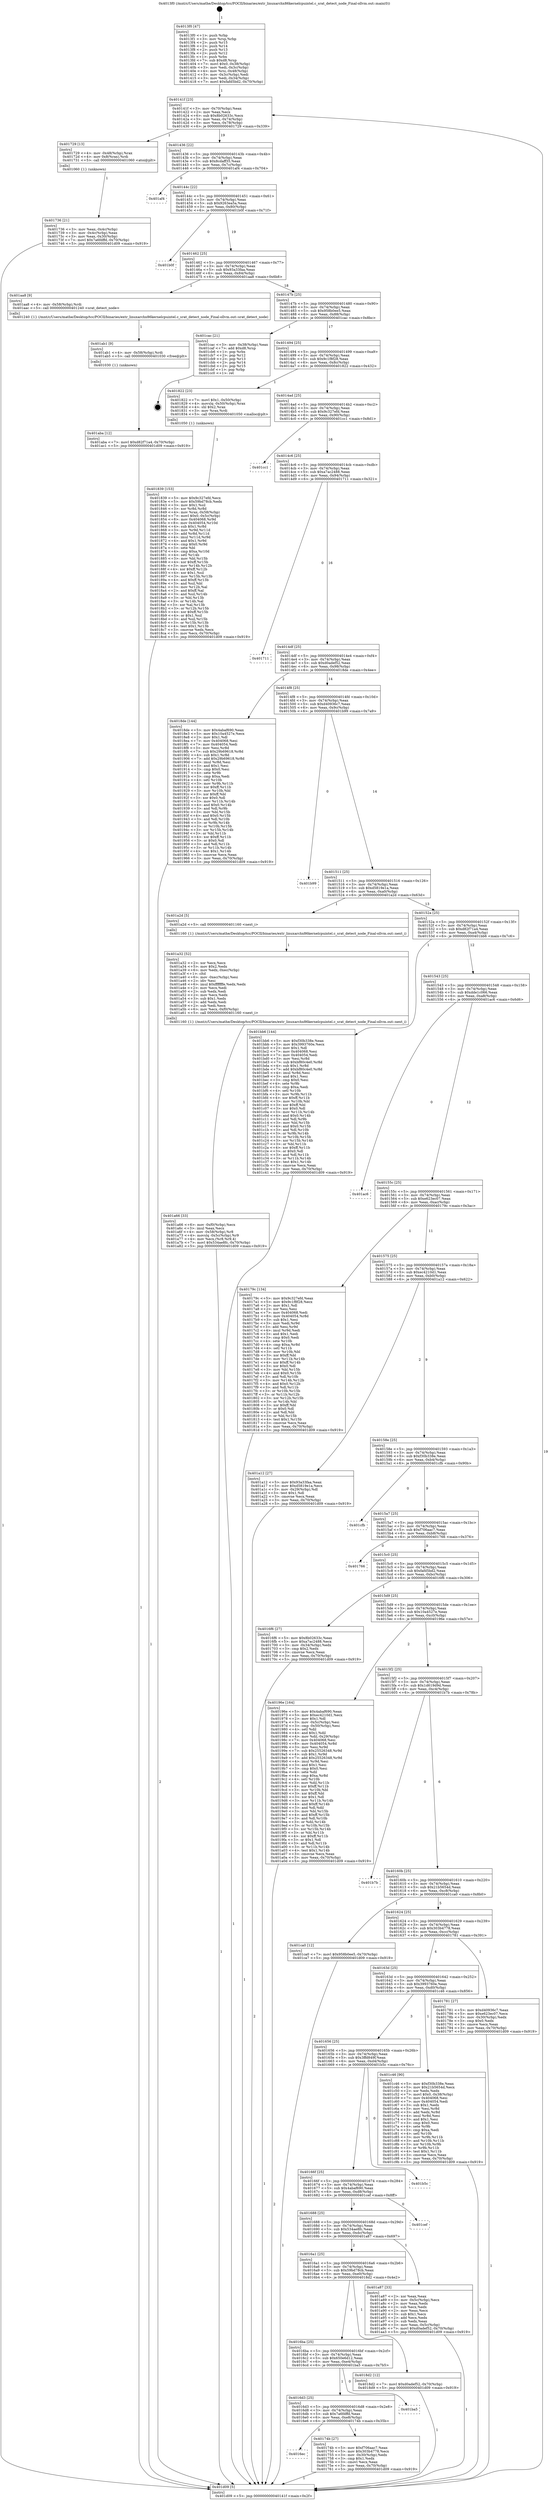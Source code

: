 digraph "0x4013f0" {
  label = "0x4013f0 (/mnt/c/Users/mathe/Desktop/tcc/POCII/binaries/extr_linuxarchx86kernelcpuintel.c_srat_detect_node_Final-ollvm.out::main(0))"
  labelloc = "t"
  node[shape=record]

  Entry [label="",width=0.3,height=0.3,shape=circle,fillcolor=black,style=filled]
  "0x40141f" [label="{
     0x40141f [23]\l
     | [instrs]\l
     &nbsp;&nbsp;0x40141f \<+3\>: mov -0x70(%rbp),%eax\l
     &nbsp;&nbsp;0x401422 \<+2\>: mov %eax,%ecx\l
     &nbsp;&nbsp;0x401424 \<+6\>: sub $0x8b02633c,%ecx\l
     &nbsp;&nbsp;0x40142a \<+3\>: mov %eax,-0x74(%rbp)\l
     &nbsp;&nbsp;0x40142d \<+3\>: mov %ecx,-0x78(%rbp)\l
     &nbsp;&nbsp;0x401430 \<+6\>: je 0000000000401729 \<main+0x339\>\l
  }"]
  "0x401729" [label="{
     0x401729 [13]\l
     | [instrs]\l
     &nbsp;&nbsp;0x401729 \<+4\>: mov -0x48(%rbp),%rax\l
     &nbsp;&nbsp;0x40172d \<+4\>: mov 0x8(%rax),%rdi\l
     &nbsp;&nbsp;0x401731 \<+5\>: call 0000000000401060 \<atoi@plt\>\l
     | [calls]\l
     &nbsp;&nbsp;0x401060 \{1\} (unknown)\l
  }"]
  "0x401436" [label="{
     0x401436 [22]\l
     | [instrs]\l
     &nbsp;&nbsp;0x401436 \<+5\>: jmp 000000000040143b \<main+0x4b\>\l
     &nbsp;&nbsp;0x40143b \<+3\>: mov -0x74(%rbp),%eax\l
     &nbsp;&nbsp;0x40143e \<+5\>: sub $0x8cdaff35,%eax\l
     &nbsp;&nbsp;0x401443 \<+3\>: mov %eax,-0x7c(%rbp)\l
     &nbsp;&nbsp;0x401446 \<+6\>: je 0000000000401af4 \<main+0x704\>\l
  }"]
  Exit [label="",width=0.3,height=0.3,shape=circle,fillcolor=black,style=filled,peripheries=2]
  "0x401af4" [label="{
     0x401af4\l
  }", style=dashed]
  "0x40144c" [label="{
     0x40144c [22]\l
     | [instrs]\l
     &nbsp;&nbsp;0x40144c \<+5\>: jmp 0000000000401451 \<main+0x61\>\l
     &nbsp;&nbsp;0x401451 \<+3\>: mov -0x74(%rbp),%eax\l
     &nbsp;&nbsp;0x401454 \<+5\>: sub $0x9263ea5a,%eax\l
     &nbsp;&nbsp;0x401459 \<+3\>: mov %eax,-0x80(%rbp)\l
     &nbsp;&nbsp;0x40145c \<+6\>: je 0000000000401b0f \<main+0x71f\>\l
  }"]
  "0x401aba" [label="{
     0x401aba [12]\l
     | [instrs]\l
     &nbsp;&nbsp;0x401aba \<+7\>: movl $0xd82f71a4,-0x70(%rbp)\l
     &nbsp;&nbsp;0x401ac1 \<+5\>: jmp 0000000000401d09 \<main+0x919\>\l
  }"]
  "0x401b0f" [label="{
     0x401b0f\l
  }", style=dashed]
  "0x401462" [label="{
     0x401462 [25]\l
     | [instrs]\l
     &nbsp;&nbsp;0x401462 \<+5\>: jmp 0000000000401467 \<main+0x77\>\l
     &nbsp;&nbsp;0x401467 \<+3\>: mov -0x74(%rbp),%eax\l
     &nbsp;&nbsp;0x40146a \<+5\>: sub $0x93a33faa,%eax\l
     &nbsp;&nbsp;0x40146f \<+6\>: mov %eax,-0x84(%rbp)\l
     &nbsp;&nbsp;0x401475 \<+6\>: je 0000000000401aa8 \<main+0x6b8\>\l
  }"]
  "0x401ab1" [label="{
     0x401ab1 [9]\l
     | [instrs]\l
     &nbsp;&nbsp;0x401ab1 \<+4\>: mov -0x58(%rbp),%rdi\l
     &nbsp;&nbsp;0x401ab5 \<+5\>: call 0000000000401030 \<free@plt\>\l
     | [calls]\l
     &nbsp;&nbsp;0x401030 \{1\} (unknown)\l
  }"]
  "0x401aa8" [label="{
     0x401aa8 [9]\l
     | [instrs]\l
     &nbsp;&nbsp;0x401aa8 \<+4\>: mov -0x58(%rbp),%rdi\l
     &nbsp;&nbsp;0x401aac \<+5\>: call 0000000000401240 \<srat_detect_node\>\l
     | [calls]\l
     &nbsp;&nbsp;0x401240 \{1\} (/mnt/c/Users/mathe/Desktop/tcc/POCII/binaries/extr_linuxarchx86kernelcpuintel.c_srat_detect_node_Final-ollvm.out::srat_detect_node)\l
  }"]
  "0x40147b" [label="{
     0x40147b [25]\l
     | [instrs]\l
     &nbsp;&nbsp;0x40147b \<+5\>: jmp 0000000000401480 \<main+0x90\>\l
     &nbsp;&nbsp;0x401480 \<+3\>: mov -0x74(%rbp),%eax\l
     &nbsp;&nbsp;0x401483 \<+5\>: sub $0x958b0ee5,%eax\l
     &nbsp;&nbsp;0x401488 \<+6\>: mov %eax,-0x88(%rbp)\l
     &nbsp;&nbsp;0x40148e \<+6\>: je 0000000000401cac \<main+0x8bc\>\l
  }"]
  "0x401a66" [label="{
     0x401a66 [33]\l
     | [instrs]\l
     &nbsp;&nbsp;0x401a66 \<+6\>: mov -0xf0(%rbp),%ecx\l
     &nbsp;&nbsp;0x401a6c \<+3\>: imul %eax,%ecx\l
     &nbsp;&nbsp;0x401a6f \<+4\>: mov -0x58(%rbp),%r8\l
     &nbsp;&nbsp;0x401a73 \<+4\>: movslq -0x5c(%rbp),%r9\l
     &nbsp;&nbsp;0x401a77 \<+4\>: mov %ecx,(%r8,%r9,4)\l
     &nbsp;&nbsp;0x401a7b \<+7\>: movl $0x534ae8fc,-0x70(%rbp)\l
     &nbsp;&nbsp;0x401a82 \<+5\>: jmp 0000000000401d09 \<main+0x919\>\l
  }"]
  "0x401cac" [label="{
     0x401cac [21]\l
     | [instrs]\l
     &nbsp;&nbsp;0x401cac \<+3\>: mov -0x38(%rbp),%eax\l
     &nbsp;&nbsp;0x401caf \<+7\>: add $0xd8,%rsp\l
     &nbsp;&nbsp;0x401cb6 \<+1\>: pop %rbx\l
     &nbsp;&nbsp;0x401cb7 \<+2\>: pop %r12\l
     &nbsp;&nbsp;0x401cb9 \<+2\>: pop %r13\l
     &nbsp;&nbsp;0x401cbb \<+2\>: pop %r14\l
     &nbsp;&nbsp;0x401cbd \<+2\>: pop %r15\l
     &nbsp;&nbsp;0x401cbf \<+1\>: pop %rbp\l
     &nbsp;&nbsp;0x401cc0 \<+1\>: ret\l
  }"]
  "0x401494" [label="{
     0x401494 [25]\l
     | [instrs]\l
     &nbsp;&nbsp;0x401494 \<+5\>: jmp 0000000000401499 \<main+0xa9\>\l
     &nbsp;&nbsp;0x401499 \<+3\>: mov -0x74(%rbp),%eax\l
     &nbsp;&nbsp;0x40149c \<+5\>: sub $0x9c1f8f28,%eax\l
     &nbsp;&nbsp;0x4014a1 \<+6\>: mov %eax,-0x8c(%rbp)\l
     &nbsp;&nbsp;0x4014a7 \<+6\>: je 0000000000401822 \<main+0x432\>\l
  }"]
  "0x401a32" [label="{
     0x401a32 [52]\l
     | [instrs]\l
     &nbsp;&nbsp;0x401a32 \<+2\>: xor %ecx,%ecx\l
     &nbsp;&nbsp;0x401a34 \<+5\>: mov $0x2,%edx\l
     &nbsp;&nbsp;0x401a39 \<+6\>: mov %edx,-0xec(%rbp)\l
     &nbsp;&nbsp;0x401a3f \<+1\>: cltd\l
     &nbsp;&nbsp;0x401a40 \<+6\>: mov -0xec(%rbp),%esi\l
     &nbsp;&nbsp;0x401a46 \<+2\>: idiv %esi\l
     &nbsp;&nbsp;0x401a48 \<+6\>: imul $0xfffffffe,%edx,%edx\l
     &nbsp;&nbsp;0x401a4e \<+2\>: mov %ecx,%edi\l
     &nbsp;&nbsp;0x401a50 \<+2\>: sub %edx,%edi\l
     &nbsp;&nbsp;0x401a52 \<+2\>: mov %ecx,%edx\l
     &nbsp;&nbsp;0x401a54 \<+3\>: sub $0x1,%edx\l
     &nbsp;&nbsp;0x401a57 \<+2\>: add %edx,%edi\l
     &nbsp;&nbsp;0x401a59 \<+2\>: sub %edi,%ecx\l
     &nbsp;&nbsp;0x401a5b \<+6\>: mov %ecx,-0xf0(%rbp)\l
     &nbsp;&nbsp;0x401a61 \<+5\>: call 0000000000401160 \<next_i\>\l
     | [calls]\l
     &nbsp;&nbsp;0x401160 \{1\} (/mnt/c/Users/mathe/Desktop/tcc/POCII/binaries/extr_linuxarchx86kernelcpuintel.c_srat_detect_node_Final-ollvm.out::next_i)\l
  }"]
  "0x401822" [label="{
     0x401822 [23]\l
     | [instrs]\l
     &nbsp;&nbsp;0x401822 \<+7\>: movl $0x1,-0x50(%rbp)\l
     &nbsp;&nbsp;0x401829 \<+4\>: movslq -0x50(%rbp),%rax\l
     &nbsp;&nbsp;0x40182d \<+4\>: shl $0x2,%rax\l
     &nbsp;&nbsp;0x401831 \<+3\>: mov %rax,%rdi\l
     &nbsp;&nbsp;0x401834 \<+5\>: call 0000000000401050 \<malloc@plt\>\l
     | [calls]\l
     &nbsp;&nbsp;0x401050 \{1\} (unknown)\l
  }"]
  "0x4014ad" [label="{
     0x4014ad [25]\l
     | [instrs]\l
     &nbsp;&nbsp;0x4014ad \<+5\>: jmp 00000000004014b2 \<main+0xc2\>\l
     &nbsp;&nbsp;0x4014b2 \<+3\>: mov -0x74(%rbp),%eax\l
     &nbsp;&nbsp;0x4014b5 \<+5\>: sub $0x9c327efd,%eax\l
     &nbsp;&nbsp;0x4014ba \<+6\>: mov %eax,-0x90(%rbp)\l
     &nbsp;&nbsp;0x4014c0 \<+6\>: je 0000000000401cc1 \<main+0x8d1\>\l
  }"]
  "0x401839" [label="{
     0x401839 [153]\l
     | [instrs]\l
     &nbsp;&nbsp;0x401839 \<+5\>: mov $0x9c327efd,%ecx\l
     &nbsp;&nbsp;0x40183e \<+5\>: mov $0x59bd78cb,%edx\l
     &nbsp;&nbsp;0x401843 \<+3\>: mov $0x1,%sil\l
     &nbsp;&nbsp;0x401846 \<+3\>: xor %r8d,%r8d\l
     &nbsp;&nbsp;0x401849 \<+4\>: mov %rax,-0x58(%rbp)\l
     &nbsp;&nbsp;0x40184d \<+7\>: movl $0x0,-0x5c(%rbp)\l
     &nbsp;&nbsp;0x401854 \<+8\>: mov 0x404068,%r9d\l
     &nbsp;&nbsp;0x40185c \<+8\>: mov 0x404054,%r10d\l
     &nbsp;&nbsp;0x401864 \<+4\>: sub $0x1,%r8d\l
     &nbsp;&nbsp;0x401868 \<+3\>: mov %r9d,%r11d\l
     &nbsp;&nbsp;0x40186b \<+3\>: add %r8d,%r11d\l
     &nbsp;&nbsp;0x40186e \<+4\>: imul %r11d,%r9d\l
     &nbsp;&nbsp;0x401872 \<+4\>: and $0x1,%r9d\l
     &nbsp;&nbsp;0x401876 \<+4\>: cmp $0x0,%r9d\l
     &nbsp;&nbsp;0x40187a \<+3\>: sete %bl\l
     &nbsp;&nbsp;0x40187d \<+4\>: cmp $0xa,%r10d\l
     &nbsp;&nbsp;0x401881 \<+4\>: setl %r14b\l
     &nbsp;&nbsp;0x401885 \<+3\>: mov %bl,%r15b\l
     &nbsp;&nbsp;0x401888 \<+4\>: xor $0xff,%r15b\l
     &nbsp;&nbsp;0x40188c \<+3\>: mov %r14b,%r12b\l
     &nbsp;&nbsp;0x40188f \<+4\>: xor $0xff,%r12b\l
     &nbsp;&nbsp;0x401893 \<+4\>: xor $0x1,%sil\l
     &nbsp;&nbsp;0x401897 \<+3\>: mov %r15b,%r13b\l
     &nbsp;&nbsp;0x40189a \<+4\>: and $0xff,%r13b\l
     &nbsp;&nbsp;0x40189e \<+3\>: and %sil,%bl\l
     &nbsp;&nbsp;0x4018a1 \<+3\>: mov %r12b,%al\l
     &nbsp;&nbsp;0x4018a4 \<+2\>: and $0xff,%al\l
     &nbsp;&nbsp;0x4018a6 \<+3\>: and %sil,%r14b\l
     &nbsp;&nbsp;0x4018a9 \<+3\>: or %bl,%r13b\l
     &nbsp;&nbsp;0x4018ac \<+3\>: or %r14b,%al\l
     &nbsp;&nbsp;0x4018af \<+3\>: xor %al,%r13b\l
     &nbsp;&nbsp;0x4018b2 \<+3\>: or %r12b,%r15b\l
     &nbsp;&nbsp;0x4018b5 \<+4\>: xor $0xff,%r15b\l
     &nbsp;&nbsp;0x4018b9 \<+4\>: or $0x1,%sil\l
     &nbsp;&nbsp;0x4018bd \<+3\>: and %sil,%r15b\l
     &nbsp;&nbsp;0x4018c0 \<+3\>: or %r15b,%r13b\l
     &nbsp;&nbsp;0x4018c3 \<+4\>: test $0x1,%r13b\l
     &nbsp;&nbsp;0x4018c7 \<+3\>: cmovne %edx,%ecx\l
     &nbsp;&nbsp;0x4018ca \<+3\>: mov %ecx,-0x70(%rbp)\l
     &nbsp;&nbsp;0x4018cd \<+5\>: jmp 0000000000401d09 \<main+0x919\>\l
  }"]
  "0x401cc1" [label="{
     0x401cc1\l
  }", style=dashed]
  "0x4014c6" [label="{
     0x4014c6 [25]\l
     | [instrs]\l
     &nbsp;&nbsp;0x4014c6 \<+5\>: jmp 00000000004014cb \<main+0xdb\>\l
     &nbsp;&nbsp;0x4014cb \<+3\>: mov -0x74(%rbp),%eax\l
     &nbsp;&nbsp;0x4014ce \<+5\>: sub $0xa7ac2488,%eax\l
     &nbsp;&nbsp;0x4014d3 \<+6\>: mov %eax,-0x94(%rbp)\l
     &nbsp;&nbsp;0x4014d9 \<+6\>: je 0000000000401711 \<main+0x321\>\l
  }"]
  "0x4016ec" [label="{
     0x4016ec\l
  }", style=dashed]
  "0x401711" [label="{
     0x401711\l
  }", style=dashed]
  "0x4014df" [label="{
     0x4014df [25]\l
     | [instrs]\l
     &nbsp;&nbsp;0x4014df \<+5\>: jmp 00000000004014e4 \<main+0xf4\>\l
     &nbsp;&nbsp;0x4014e4 \<+3\>: mov -0x74(%rbp),%eax\l
     &nbsp;&nbsp;0x4014e7 \<+5\>: sub $0xd0adef52,%eax\l
     &nbsp;&nbsp;0x4014ec \<+6\>: mov %eax,-0x98(%rbp)\l
     &nbsp;&nbsp;0x4014f2 \<+6\>: je 00000000004018de \<main+0x4ee\>\l
  }"]
  "0x40174b" [label="{
     0x40174b [27]\l
     | [instrs]\l
     &nbsp;&nbsp;0x40174b \<+5\>: mov $0xf706aac7,%eax\l
     &nbsp;&nbsp;0x401750 \<+5\>: mov $0x303b4778,%ecx\l
     &nbsp;&nbsp;0x401755 \<+3\>: mov -0x30(%rbp),%edx\l
     &nbsp;&nbsp;0x401758 \<+3\>: cmp $0x1,%edx\l
     &nbsp;&nbsp;0x40175b \<+3\>: cmovl %ecx,%eax\l
     &nbsp;&nbsp;0x40175e \<+3\>: mov %eax,-0x70(%rbp)\l
     &nbsp;&nbsp;0x401761 \<+5\>: jmp 0000000000401d09 \<main+0x919\>\l
  }"]
  "0x4018de" [label="{
     0x4018de [144]\l
     | [instrs]\l
     &nbsp;&nbsp;0x4018de \<+5\>: mov $0x4abaf690,%eax\l
     &nbsp;&nbsp;0x4018e3 \<+5\>: mov $0x10a4527e,%ecx\l
     &nbsp;&nbsp;0x4018e8 \<+2\>: mov $0x1,%dl\l
     &nbsp;&nbsp;0x4018ea \<+7\>: mov 0x404068,%esi\l
     &nbsp;&nbsp;0x4018f1 \<+7\>: mov 0x404054,%edi\l
     &nbsp;&nbsp;0x4018f8 \<+3\>: mov %esi,%r8d\l
     &nbsp;&nbsp;0x4018fb \<+7\>: sub $0x29b69618,%r8d\l
     &nbsp;&nbsp;0x401902 \<+4\>: sub $0x1,%r8d\l
     &nbsp;&nbsp;0x401906 \<+7\>: add $0x29b69618,%r8d\l
     &nbsp;&nbsp;0x40190d \<+4\>: imul %r8d,%esi\l
     &nbsp;&nbsp;0x401911 \<+3\>: and $0x1,%esi\l
     &nbsp;&nbsp;0x401914 \<+3\>: cmp $0x0,%esi\l
     &nbsp;&nbsp;0x401917 \<+4\>: sete %r9b\l
     &nbsp;&nbsp;0x40191b \<+3\>: cmp $0xa,%edi\l
     &nbsp;&nbsp;0x40191e \<+4\>: setl %r10b\l
     &nbsp;&nbsp;0x401922 \<+3\>: mov %r9b,%r11b\l
     &nbsp;&nbsp;0x401925 \<+4\>: xor $0xff,%r11b\l
     &nbsp;&nbsp;0x401929 \<+3\>: mov %r10b,%bl\l
     &nbsp;&nbsp;0x40192c \<+3\>: xor $0xff,%bl\l
     &nbsp;&nbsp;0x40192f \<+3\>: xor $0x0,%dl\l
     &nbsp;&nbsp;0x401932 \<+3\>: mov %r11b,%r14b\l
     &nbsp;&nbsp;0x401935 \<+4\>: and $0x0,%r14b\l
     &nbsp;&nbsp;0x401939 \<+3\>: and %dl,%r9b\l
     &nbsp;&nbsp;0x40193c \<+3\>: mov %bl,%r15b\l
     &nbsp;&nbsp;0x40193f \<+4\>: and $0x0,%r15b\l
     &nbsp;&nbsp;0x401943 \<+3\>: and %dl,%r10b\l
     &nbsp;&nbsp;0x401946 \<+3\>: or %r9b,%r14b\l
     &nbsp;&nbsp;0x401949 \<+3\>: or %r10b,%r15b\l
     &nbsp;&nbsp;0x40194c \<+3\>: xor %r15b,%r14b\l
     &nbsp;&nbsp;0x40194f \<+3\>: or %bl,%r11b\l
     &nbsp;&nbsp;0x401952 \<+4\>: xor $0xff,%r11b\l
     &nbsp;&nbsp;0x401956 \<+3\>: or $0x0,%dl\l
     &nbsp;&nbsp;0x401959 \<+3\>: and %dl,%r11b\l
     &nbsp;&nbsp;0x40195c \<+3\>: or %r11b,%r14b\l
     &nbsp;&nbsp;0x40195f \<+4\>: test $0x1,%r14b\l
     &nbsp;&nbsp;0x401963 \<+3\>: cmovne %ecx,%eax\l
     &nbsp;&nbsp;0x401966 \<+3\>: mov %eax,-0x70(%rbp)\l
     &nbsp;&nbsp;0x401969 \<+5\>: jmp 0000000000401d09 \<main+0x919\>\l
  }"]
  "0x4014f8" [label="{
     0x4014f8 [25]\l
     | [instrs]\l
     &nbsp;&nbsp;0x4014f8 \<+5\>: jmp 00000000004014fd \<main+0x10d\>\l
     &nbsp;&nbsp;0x4014fd \<+3\>: mov -0x74(%rbp),%eax\l
     &nbsp;&nbsp;0x401500 \<+5\>: sub $0xd40936c7,%eax\l
     &nbsp;&nbsp;0x401505 \<+6\>: mov %eax,-0x9c(%rbp)\l
     &nbsp;&nbsp;0x40150b \<+6\>: je 0000000000401b99 \<main+0x7a9\>\l
  }"]
  "0x4016d3" [label="{
     0x4016d3 [25]\l
     | [instrs]\l
     &nbsp;&nbsp;0x4016d3 \<+5\>: jmp 00000000004016d8 \<main+0x2e8\>\l
     &nbsp;&nbsp;0x4016d8 \<+3\>: mov -0x74(%rbp),%eax\l
     &nbsp;&nbsp;0x4016db \<+5\>: sub $0x7a6fdffd,%eax\l
     &nbsp;&nbsp;0x4016e0 \<+6\>: mov %eax,-0xe8(%rbp)\l
     &nbsp;&nbsp;0x4016e6 \<+6\>: je 000000000040174b \<main+0x35b\>\l
  }"]
  "0x401b99" [label="{
     0x401b99\l
  }", style=dashed]
  "0x401511" [label="{
     0x401511 [25]\l
     | [instrs]\l
     &nbsp;&nbsp;0x401511 \<+5\>: jmp 0000000000401516 \<main+0x126\>\l
     &nbsp;&nbsp;0x401516 \<+3\>: mov -0x74(%rbp),%eax\l
     &nbsp;&nbsp;0x401519 \<+5\>: sub $0xd5819e1a,%eax\l
     &nbsp;&nbsp;0x40151e \<+6\>: mov %eax,-0xa0(%rbp)\l
     &nbsp;&nbsp;0x401524 \<+6\>: je 0000000000401a2d \<main+0x63d\>\l
  }"]
  "0x401ba5" [label="{
     0x401ba5\l
  }", style=dashed]
  "0x401a2d" [label="{
     0x401a2d [5]\l
     | [instrs]\l
     &nbsp;&nbsp;0x401a2d \<+5\>: call 0000000000401160 \<next_i\>\l
     | [calls]\l
     &nbsp;&nbsp;0x401160 \{1\} (/mnt/c/Users/mathe/Desktop/tcc/POCII/binaries/extr_linuxarchx86kernelcpuintel.c_srat_detect_node_Final-ollvm.out::next_i)\l
  }"]
  "0x40152a" [label="{
     0x40152a [25]\l
     | [instrs]\l
     &nbsp;&nbsp;0x40152a \<+5\>: jmp 000000000040152f \<main+0x13f\>\l
     &nbsp;&nbsp;0x40152f \<+3\>: mov -0x74(%rbp),%eax\l
     &nbsp;&nbsp;0x401532 \<+5\>: sub $0xd82f71a4,%eax\l
     &nbsp;&nbsp;0x401537 \<+6\>: mov %eax,-0xa4(%rbp)\l
     &nbsp;&nbsp;0x40153d \<+6\>: je 0000000000401bb6 \<main+0x7c6\>\l
  }"]
  "0x4016ba" [label="{
     0x4016ba [25]\l
     | [instrs]\l
     &nbsp;&nbsp;0x4016ba \<+5\>: jmp 00000000004016bf \<main+0x2cf\>\l
     &nbsp;&nbsp;0x4016bf \<+3\>: mov -0x74(%rbp),%eax\l
     &nbsp;&nbsp;0x4016c2 \<+5\>: sub $0x650e6d12,%eax\l
     &nbsp;&nbsp;0x4016c7 \<+6\>: mov %eax,-0xe4(%rbp)\l
     &nbsp;&nbsp;0x4016cd \<+6\>: je 0000000000401ba5 \<main+0x7b5\>\l
  }"]
  "0x401bb6" [label="{
     0x401bb6 [144]\l
     | [instrs]\l
     &nbsp;&nbsp;0x401bb6 \<+5\>: mov $0xf30b338e,%eax\l
     &nbsp;&nbsp;0x401bbb \<+5\>: mov $0x3993760e,%ecx\l
     &nbsp;&nbsp;0x401bc0 \<+2\>: mov $0x1,%dl\l
     &nbsp;&nbsp;0x401bc2 \<+7\>: mov 0x404068,%esi\l
     &nbsp;&nbsp;0x401bc9 \<+7\>: mov 0x404054,%edi\l
     &nbsp;&nbsp;0x401bd0 \<+3\>: mov %esi,%r8d\l
     &nbsp;&nbsp;0x401bd3 \<+7\>: sub $0xbf80c4e0,%r8d\l
     &nbsp;&nbsp;0x401bda \<+4\>: sub $0x1,%r8d\l
     &nbsp;&nbsp;0x401bde \<+7\>: add $0xbf80c4e0,%r8d\l
     &nbsp;&nbsp;0x401be5 \<+4\>: imul %r8d,%esi\l
     &nbsp;&nbsp;0x401be9 \<+3\>: and $0x1,%esi\l
     &nbsp;&nbsp;0x401bec \<+3\>: cmp $0x0,%esi\l
     &nbsp;&nbsp;0x401bef \<+4\>: sete %r9b\l
     &nbsp;&nbsp;0x401bf3 \<+3\>: cmp $0xa,%edi\l
     &nbsp;&nbsp;0x401bf6 \<+4\>: setl %r10b\l
     &nbsp;&nbsp;0x401bfa \<+3\>: mov %r9b,%r11b\l
     &nbsp;&nbsp;0x401bfd \<+4\>: xor $0xff,%r11b\l
     &nbsp;&nbsp;0x401c01 \<+3\>: mov %r10b,%bl\l
     &nbsp;&nbsp;0x401c04 \<+3\>: xor $0xff,%bl\l
     &nbsp;&nbsp;0x401c07 \<+3\>: xor $0x0,%dl\l
     &nbsp;&nbsp;0x401c0a \<+3\>: mov %r11b,%r14b\l
     &nbsp;&nbsp;0x401c0d \<+4\>: and $0x0,%r14b\l
     &nbsp;&nbsp;0x401c11 \<+3\>: and %dl,%r9b\l
     &nbsp;&nbsp;0x401c14 \<+3\>: mov %bl,%r15b\l
     &nbsp;&nbsp;0x401c17 \<+4\>: and $0x0,%r15b\l
     &nbsp;&nbsp;0x401c1b \<+3\>: and %dl,%r10b\l
     &nbsp;&nbsp;0x401c1e \<+3\>: or %r9b,%r14b\l
     &nbsp;&nbsp;0x401c21 \<+3\>: or %r10b,%r15b\l
     &nbsp;&nbsp;0x401c24 \<+3\>: xor %r15b,%r14b\l
     &nbsp;&nbsp;0x401c27 \<+3\>: or %bl,%r11b\l
     &nbsp;&nbsp;0x401c2a \<+4\>: xor $0xff,%r11b\l
     &nbsp;&nbsp;0x401c2e \<+3\>: or $0x0,%dl\l
     &nbsp;&nbsp;0x401c31 \<+3\>: and %dl,%r11b\l
     &nbsp;&nbsp;0x401c34 \<+3\>: or %r11b,%r14b\l
     &nbsp;&nbsp;0x401c37 \<+4\>: test $0x1,%r14b\l
     &nbsp;&nbsp;0x401c3b \<+3\>: cmovne %ecx,%eax\l
     &nbsp;&nbsp;0x401c3e \<+3\>: mov %eax,-0x70(%rbp)\l
     &nbsp;&nbsp;0x401c41 \<+5\>: jmp 0000000000401d09 \<main+0x919\>\l
  }"]
  "0x401543" [label="{
     0x401543 [25]\l
     | [instrs]\l
     &nbsp;&nbsp;0x401543 \<+5\>: jmp 0000000000401548 \<main+0x158\>\l
     &nbsp;&nbsp;0x401548 \<+3\>: mov -0x74(%rbp),%eax\l
     &nbsp;&nbsp;0x40154b \<+5\>: sub $0xdde1c066,%eax\l
     &nbsp;&nbsp;0x401550 \<+6\>: mov %eax,-0xa8(%rbp)\l
     &nbsp;&nbsp;0x401556 \<+6\>: je 0000000000401ac6 \<main+0x6d6\>\l
  }"]
  "0x4018d2" [label="{
     0x4018d2 [12]\l
     | [instrs]\l
     &nbsp;&nbsp;0x4018d2 \<+7\>: movl $0xd0adef52,-0x70(%rbp)\l
     &nbsp;&nbsp;0x4018d9 \<+5\>: jmp 0000000000401d09 \<main+0x919\>\l
  }"]
  "0x401ac6" [label="{
     0x401ac6\l
  }", style=dashed]
  "0x40155c" [label="{
     0x40155c [25]\l
     | [instrs]\l
     &nbsp;&nbsp;0x40155c \<+5\>: jmp 0000000000401561 \<main+0x171\>\l
     &nbsp;&nbsp;0x401561 \<+3\>: mov -0x74(%rbp),%eax\l
     &nbsp;&nbsp;0x401564 \<+5\>: sub $0xe623ec07,%eax\l
     &nbsp;&nbsp;0x401569 \<+6\>: mov %eax,-0xac(%rbp)\l
     &nbsp;&nbsp;0x40156f \<+6\>: je 000000000040179c \<main+0x3ac\>\l
  }"]
  "0x4016a1" [label="{
     0x4016a1 [25]\l
     | [instrs]\l
     &nbsp;&nbsp;0x4016a1 \<+5\>: jmp 00000000004016a6 \<main+0x2b6\>\l
     &nbsp;&nbsp;0x4016a6 \<+3\>: mov -0x74(%rbp),%eax\l
     &nbsp;&nbsp;0x4016a9 \<+5\>: sub $0x59bd78cb,%eax\l
     &nbsp;&nbsp;0x4016ae \<+6\>: mov %eax,-0xe0(%rbp)\l
     &nbsp;&nbsp;0x4016b4 \<+6\>: je 00000000004018d2 \<main+0x4e2\>\l
  }"]
  "0x40179c" [label="{
     0x40179c [134]\l
     | [instrs]\l
     &nbsp;&nbsp;0x40179c \<+5\>: mov $0x9c327efd,%eax\l
     &nbsp;&nbsp;0x4017a1 \<+5\>: mov $0x9c1f8f28,%ecx\l
     &nbsp;&nbsp;0x4017a6 \<+2\>: mov $0x1,%dl\l
     &nbsp;&nbsp;0x4017a8 \<+2\>: xor %esi,%esi\l
     &nbsp;&nbsp;0x4017aa \<+7\>: mov 0x404068,%edi\l
     &nbsp;&nbsp;0x4017b1 \<+8\>: mov 0x404054,%r8d\l
     &nbsp;&nbsp;0x4017b9 \<+3\>: sub $0x1,%esi\l
     &nbsp;&nbsp;0x4017bc \<+3\>: mov %edi,%r9d\l
     &nbsp;&nbsp;0x4017bf \<+3\>: add %esi,%r9d\l
     &nbsp;&nbsp;0x4017c2 \<+4\>: imul %r9d,%edi\l
     &nbsp;&nbsp;0x4017c6 \<+3\>: and $0x1,%edi\l
     &nbsp;&nbsp;0x4017c9 \<+3\>: cmp $0x0,%edi\l
     &nbsp;&nbsp;0x4017cc \<+4\>: sete %r10b\l
     &nbsp;&nbsp;0x4017d0 \<+4\>: cmp $0xa,%r8d\l
     &nbsp;&nbsp;0x4017d4 \<+4\>: setl %r11b\l
     &nbsp;&nbsp;0x4017d8 \<+3\>: mov %r10b,%bl\l
     &nbsp;&nbsp;0x4017db \<+3\>: xor $0xff,%bl\l
     &nbsp;&nbsp;0x4017de \<+3\>: mov %r11b,%r14b\l
     &nbsp;&nbsp;0x4017e1 \<+4\>: xor $0xff,%r14b\l
     &nbsp;&nbsp;0x4017e5 \<+3\>: xor $0x0,%dl\l
     &nbsp;&nbsp;0x4017e8 \<+3\>: mov %bl,%r15b\l
     &nbsp;&nbsp;0x4017eb \<+4\>: and $0x0,%r15b\l
     &nbsp;&nbsp;0x4017ef \<+3\>: and %dl,%r10b\l
     &nbsp;&nbsp;0x4017f2 \<+3\>: mov %r14b,%r12b\l
     &nbsp;&nbsp;0x4017f5 \<+4\>: and $0x0,%r12b\l
     &nbsp;&nbsp;0x4017f9 \<+3\>: and %dl,%r11b\l
     &nbsp;&nbsp;0x4017fc \<+3\>: or %r10b,%r15b\l
     &nbsp;&nbsp;0x4017ff \<+3\>: or %r11b,%r12b\l
     &nbsp;&nbsp;0x401802 \<+3\>: xor %r12b,%r15b\l
     &nbsp;&nbsp;0x401805 \<+3\>: or %r14b,%bl\l
     &nbsp;&nbsp;0x401808 \<+3\>: xor $0xff,%bl\l
     &nbsp;&nbsp;0x40180b \<+3\>: or $0x0,%dl\l
     &nbsp;&nbsp;0x40180e \<+2\>: and %dl,%bl\l
     &nbsp;&nbsp;0x401810 \<+3\>: or %bl,%r15b\l
     &nbsp;&nbsp;0x401813 \<+4\>: test $0x1,%r15b\l
     &nbsp;&nbsp;0x401817 \<+3\>: cmovne %ecx,%eax\l
     &nbsp;&nbsp;0x40181a \<+3\>: mov %eax,-0x70(%rbp)\l
     &nbsp;&nbsp;0x40181d \<+5\>: jmp 0000000000401d09 \<main+0x919\>\l
  }"]
  "0x401575" [label="{
     0x401575 [25]\l
     | [instrs]\l
     &nbsp;&nbsp;0x401575 \<+5\>: jmp 000000000040157a \<main+0x18a\>\l
     &nbsp;&nbsp;0x40157a \<+3\>: mov -0x74(%rbp),%eax\l
     &nbsp;&nbsp;0x40157d \<+5\>: sub $0xec4210d1,%eax\l
     &nbsp;&nbsp;0x401582 \<+6\>: mov %eax,-0xb0(%rbp)\l
     &nbsp;&nbsp;0x401588 \<+6\>: je 0000000000401a12 \<main+0x622\>\l
  }"]
  "0x401a87" [label="{
     0x401a87 [33]\l
     | [instrs]\l
     &nbsp;&nbsp;0x401a87 \<+2\>: xor %eax,%eax\l
     &nbsp;&nbsp;0x401a89 \<+3\>: mov -0x5c(%rbp),%ecx\l
     &nbsp;&nbsp;0x401a8c \<+2\>: mov %eax,%edx\l
     &nbsp;&nbsp;0x401a8e \<+2\>: sub %ecx,%edx\l
     &nbsp;&nbsp;0x401a90 \<+2\>: mov %eax,%ecx\l
     &nbsp;&nbsp;0x401a92 \<+3\>: sub $0x1,%ecx\l
     &nbsp;&nbsp;0x401a95 \<+2\>: add %ecx,%edx\l
     &nbsp;&nbsp;0x401a97 \<+2\>: sub %edx,%eax\l
     &nbsp;&nbsp;0x401a99 \<+3\>: mov %eax,-0x5c(%rbp)\l
     &nbsp;&nbsp;0x401a9c \<+7\>: movl $0xd0adef52,-0x70(%rbp)\l
     &nbsp;&nbsp;0x401aa3 \<+5\>: jmp 0000000000401d09 \<main+0x919\>\l
  }"]
  "0x401a12" [label="{
     0x401a12 [27]\l
     | [instrs]\l
     &nbsp;&nbsp;0x401a12 \<+5\>: mov $0x93a33faa,%eax\l
     &nbsp;&nbsp;0x401a17 \<+5\>: mov $0xd5819e1a,%ecx\l
     &nbsp;&nbsp;0x401a1c \<+3\>: mov -0x29(%rbp),%dl\l
     &nbsp;&nbsp;0x401a1f \<+3\>: test $0x1,%dl\l
     &nbsp;&nbsp;0x401a22 \<+3\>: cmovne %ecx,%eax\l
     &nbsp;&nbsp;0x401a25 \<+3\>: mov %eax,-0x70(%rbp)\l
     &nbsp;&nbsp;0x401a28 \<+5\>: jmp 0000000000401d09 \<main+0x919\>\l
  }"]
  "0x40158e" [label="{
     0x40158e [25]\l
     | [instrs]\l
     &nbsp;&nbsp;0x40158e \<+5\>: jmp 0000000000401593 \<main+0x1a3\>\l
     &nbsp;&nbsp;0x401593 \<+3\>: mov -0x74(%rbp),%eax\l
     &nbsp;&nbsp;0x401596 \<+5\>: sub $0xf30b338e,%eax\l
     &nbsp;&nbsp;0x40159b \<+6\>: mov %eax,-0xb4(%rbp)\l
     &nbsp;&nbsp;0x4015a1 \<+6\>: je 0000000000401cfb \<main+0x90b\>\l
  }"]
  "0x401688" [label="{
     0x401688 [25]\l
     | [instrs]\l
     &nbsp;&nbsp;0x401688 \<+5\>: jmp 000000000040168d \<main+0x29d\>\l
     &nbsp;&nbsp;0x40168d \<+3\>: mov -0x74(%rbp),%eax\l
     &nbsp;&nbsp;0x401690 \<+5\>: sub $0x534ae8fc,%eax\l
     &nbsp;&nbsp;0x401695 \<+6\>: mov %eax,-0xdc(%rbp)\l
     &nbsp;&nbsp;0x40169b \<+6\>: je 0000000000401a87 \<main+0x697\>\l
  }"]
  "0x401cfb" [label="{
     0x401cfb\l
  }", style=dashed]
  "0x4015a7" [label="{
     0x4015a7 [25]\l
     | [instrs]\l
     &nbsp;&nbsp;0x4015a7 \<+5\>: jmp 00000000004015ac \<main+0x1bc\>\l
     &nbsp;&nbsp;0x4015ac \<+3\>: mov -0x74(%rbp),%eax\l
     &nbsp;&nbsp;0x4015af \<+5\>: sub $0xf706aac7,%eax\l
     &nbsp;&nbsp;0x4015b4 \<+6\>: mov %eax,-0xb8(%rbp)\l
     &nbsp;&nbsp;0x4015ba \<+6\>: je 0000000000401766 \<main+0x376\>\l
  }"]
  "0x401cef" [label="{
     0x401cef\l
  }", style=dashed]
  "0x401766" [label="{
     0x401766\l
  }", style=dashed]
  "0x4015c0" [label="{
     0x4015c0 [25]\l
     | [instrs]\l
     &nbsp;&nbsp;0x4015c0 \<+5\>: jmp 00000000004015c5 \<main+0x1d5\>\l
     &nbsp;&nbsp;0x4015c5 \<+3\>: mov -0x74(%rbp),%eax\l
     &nbsp;&nbsp;0x4015c8 \<+5\>: sub $0xfafd5bd2,%eax\l
     &nbsp;&nbsp;0x4015cd \<+6\>: mov %eax,-0xbc(%rbp)\l
     &nbsp;&nbsp;0x4015d3 \<+6\>: je 00000000004016f6 \<main+0x306\>\l
  }"]
  "0x40166f" [label="{
     0x40166f [25]\l
     | [instrs]\l
     &nbsp;&nbsp;0x40166f \<+5\>: jmp 0000000000401674 \<main+0x284\>\l
     &nbsp;&nbsp;0x401674 \<+3\>: mov -0x74(%rbp),%eax\l
     &nbsp;&nbsp;0x401677 \<+5\>: sub $0x4abaf690,%eax\l
     &nbsp;&nbsp;0x40167c \<+6\>: mov %eax,-0xd8(%rbp)\l
     &nbsp;&nbsp;0x401682 \<+6\>: je 0000000000401cef \<main+0x8ff\>\l
  }"]
  "0x4016f6" [label="{
     0x4016f6 [27]\l
     | [instrs]\l
     &nbsp;&nbsp;0x4016f6 \<+5\>: mov $0x8b02633c,%eax\l
     &nbsp;&nbsp;0x4016fb \<+5\>: mov $0xa7ac2488,%ecx\l
     &nbsp;&nbsp;0x401700 \<+3\>: mov -0x34(%rbp),%edx\l
     &nbsp;&nbsp;0x401703 \<+3\>: cmp $0x2,%edx\l
     &nbsp;&nbsp;0x401706 \<+3\>: cmovne %ecx,%eax\l
     &nbsp;&nbsp;0x401709 \<+3\>: mov %eax,-0x70(%rbp)\l
     &nbsp;&nbsp;0x40170c \<+5\>: jmp 0000000000401d09 \<main+0x919\>\l
  }"]
  "0x4015d9" [label="{
     0x4015d9 [25]\l
     | [instrs]\l
     &nbsp;&nbsp;0x4015d9 \<+5\>: jmp 00000000004015de \<main+0x1ee\>\l
     &nbsp;&nbsp;0x4015de \<+3\>: mov -0x74(%rbp),%eax\l
     &nbsp;&nbsp;0x4015e1 \<+5\>: sub $0x10a4527e,%eax\l
     &nbsp;&nbsp;0x4015e6 \<+6\>: mov %eax,-0xc0(%rbp)\l
     &nbsp;&nbsp;0x4015ec \<+6\>: je 000000000040196e \<main+0x57e\>\l
  }"]
  "0x401d09" [label="{
     0x401d09 [5]\l
     | [instrs]\l
     &nbsp;&nbsp;0x401d09 \<+5\>: jmp 000000000040141f \<main+0x2f\>\l
  }"]
  "0x4013f0" [label="{
     0x4013f0 [47]\l
     | [instrs]\l
     &nbsp;&nbsp;0x4013f0 \<+1\>: push %rbp\l
     &nbsp;&nbsp;0x4013f1 \<+3\>: mov %rsp,%rbp\l
     &nbsp;&nbsp;0x4013f4 \<+2\>: push %r15\l
     &nbsp;&nbsp;0x4013f6 \<+2\>: push %r14\l
     &nbsp;&nbsp;0x4013f8 \<+2\>: push %r13\l
     &nbsp;&nbsp;0x4013fa \<+2\>: push %r12\l
     &nbsp;&nbsp;0x4013fc \<+1\>: push %rbx\l
     &nbsp;&nbsp;0x4013fd \<+7\>: sub $0xd8,%rsp\l
     &nbsp;&nbsp;0x401404 \<+7\>: movl $0x0,-0x38(%rbp)\l
     &nbsp;&nbsp;0x40140b \<+3\>: mov %edi,-0x3c(%rbp)\l
     &nbsp;&nbsp;0x40140e \<+4\>: mov %rsi,-0x48(%rbp)\l
     &nbsp;&nbsp;0x401412 \<+3\>: mov -0x3c(%rbp),%edi\l
     &nbsp;&nbsp;0x401415 \<+3\>: mov %edi,-0x34(%rbp)\l
     &nbsp;&nbsp;0x401418 \<+7\>: movl $0xfafd5bd2,-0x70(%rbp)\l
  }"]
  "0x401736" [label="{
     0x401736 [21]\l
     | [instrs]\l
     &nbsp;&nbsp;0x401736 \<+3\>: mov %eax,-0x4c(%rbp)\l
     &nbsp;&nbsp;0x401739 \<+3\>: mov -0x4c(%rbp),%eax\l
     &nbsp;&nbsp;0x40173c \<+3\>: mov %eax,-0x30(%rbp)\l
     &nbsp;&nbsp;0x40173f \<+7\>: movl $0x7a6fdffd,-0x70(%rbp)\l
     &nbsp;&nbsp;0x401746 \<+5\>: jmp 0000000000401d09 \<main+0x919\>\l
  }"]
  "0x401b5c" [label="{
     0x401b5c\l
  }", style=dashed]
  "0x40196e" [label="{
     0x40196e [164]\l
     | [instrs]\l
     &nbsp;&nbsp;0x40196e \<+5\>: mov $0x4abaf690,%eax\l
     &nbsp;&nbsp;0x401973 \<+5\>: mov $0xec4210d1,%ecx\l
     &nbsp;&nbsp;0x401978 \<+2\>: mov $0x1,%dl\l
     &nbsp;&nbsp;0x40197a \<+3\>: mov -0x5c(%rbp),%esi\l
     &nbsp;&nbsp;0x40197d \<+3\>: cmp -0x50(%rbp),%esi\l
     &nbsp;&nbsp;0x401980 \<+4\>: setl %dil\l
     &nbsp;&nbsp;0x401984 \<+4\>: and $0x1,%dil\l
     &nbsp;&nbsp;0x401988 \<+4\>: mov %dil,-0x29(%rbp)\l
     &nbsp;&nbsp;0x40198c \<+7\>: mov 0x404068,%esi\l
     &nbsp;&nbsp;0x401993 \<+8\>: mov 0x404054,%r8d\l
     &nbsp;&nbsp;0x40199b \<+3\>: mov %esi,%r9d\l
     &nbsp;&nbsp;0x40199e \<+7\>: sub $0x25526348,%r9d\l
     &nbsp;&nbsp;0x4019a5 \<+4\>: sub $0x1,%r9d\l
     &nbsp;&nbsp;0x4019a9 \<+7\>: add $0x25526348,%r9d\l
     &nbsp;&nbsp;0x4019b0 \<+4\>: imul %r9d,%esi\l
     &nbsp;&nbsp;0x4019b4 \<+3\>: and $0x1,%esi\l
     &nbsp;&nbsp;0x4019b7 \<+3\>: cmp $0x0,%esi\l
     &nbsp;&nbsp;0x4019ba \<+4\>: sete %dil\l
     &nbsp;&nbsp;0x4019be \<+4\>: cmp $0xa,%r8d\l
     &nbsp;&nbsp;0x4019c2 \<+4\>: setl %r10b\l
     &nbsp;&nbsp;0x4019c6 \<+3\>: mov %dil,%r11b\l
     &nbsp;&nbsp;0x4019c9 \<+4\>: xor $0xff,%r11b\l
     &nbsp;&nbsp;0x4019cd \<+3\>: mov %r10b,%bl\l
     &nbsp;&nbsp;0x4019d0 \<+3\>: xor $0xff,%bl\l
     &nbsp;&nbsp;0x4019d3 \<+3\>: xor $0x1,%dl\l
     &nbsp;&nbsp;0x4019d6 \<+3\>: mov %r11b,%r14b\l
     &nbsp;&nbsp;0x4019d9 \<+4\>: and $0xff,%r14b\l
     &nbsp;&nbsp;0x4019dd \<+3\>: and %dl,%dil\l
     &nbsp;&nbsp;0x4019e0 \<+3\>: mov %bl,%r15b\l
     &nbsp;&nbsp;0x4019e3 \<+4\>: and $0xff,%r15b\l
     &nbsp;&nbsp;0x4019e7 \<+3\>: and %dl,%r10b\l
     &nbsp;&nbsp;0x4019ea \<+3\>: or %dil,%r14b\l
     &nbsp;&nbsp;0x4019ed \<+3\>: or %r10b,%r15b\l
     &nbsp;&nbsp;0x4019f0 \<+3\>: xor %r15b,%r14b\l
     &nbsp;&nbsp;0x4019f3 \<+3\>: or %bl,%r11b\l
     &nbsp;&nbsp;0x4019f6 \<+4\>: xor $0xff,%r11b\l
     &nbsp;&nbsp;0x4019fa \<+3\>: or $0x1,%dl\l
     &nbsp;&nbsp;0x4019fd \<+3\>: and %dl,%r11b\l
     &nbsp;&nbsp;0x401a00 \<+3\>: or %r11b,%r14b\l
     &nbsp;&nbsp;0x401a03 \<+4\>: test $0x1,%r14b\l
     &nbsp;&nbsp;0x401a07 \<+3\>: cmovne %ecx,%eax\l
     &nbsp;&nbsp;0x401a0a \<+3\>: mov %eax,-0x70(%rbp)\l
     &nbsp;&nbsp;0x401a0d \<+5\>: jmp 0000000000401d09 \<main+0x919\>\l
  }"]
  "0x4015f2" [label="{
     0x4015f2 [25]\l
     | [instrs]\l
     &nbsp;&nbsp;0x4015f2 \<+5\>: jmp 00000000004015f7 \<main+0x207\>\l
     &nbsp;&nbsp;0x4015f7 \<+3\>: mov -0x74(%rbp),%eax\l
     &nbsp;&nbsp;0x4015fa \<+5\>: sub $0x1d619d9d,%eax\l
     &nbsp;&nbsp;0x4015ff \<+6\>: mov %eax,-0xc4(%rbp)\l
     &nbsp;&nbsp;0x401605 \<+6\>: je 0000000000401b7b \<main+0x78b\>\l
  }"]
  "0x401656" [label="{
     0x401656 [25]\l
     | [instrs]\l
     &nbsp;&nbsp;0x401656 \<+5\>: jmp 000000000040165b \<main+0x26b\>\l
     &nbsp;&nbsp;0x40165b \<+3\>: mov -0x74(%rbp),%eax\l
     &nbsp;&nbsp;0x40165e \<+5\>: sub $0x3ffd849f,%eax\l
     &nbsp;&nbsp;0x401663 \<+6\>: mov %eax,-0xd4(%rbp)\l
     &nbsp;&nbsp;0x401669 \<+6\>: je 0000000000401b5c \<main+0x76c\>\l
  }"]
  "0x401b7b" [label="{
     0x401b7b\l
  }", style=dashed]
  "0x40160b" [label="{
     0x40160b [25]\l
     | [instrs]\l
     &nbsp;&nbsp;0x40160b \<+5\>: jmp 0000000000401610 \<main+0x220\>\l
     &nbsp;&nbsp;0x401610 \<+3\>: mov -0x74(%rbp),%eax\l
     &nbsp;&nbsp;0x401613 \<+5\>: sub $0x21b5654d,%eax\l
     &nbsp;&nbsp;0x401618 \<+6\>: mov %eax,-0xc8(%rbp)\l
     &nbsp;&nbsp;0x40161e \<+6\>: je 0000000000401ca0 \<main+0x8b0\>\l
  }"]
  "0x401c46" [label="{
     0x401c46 [90]\l
     | [instrs]\l
     &nbsp;&nbsp;0x401c46 \<+5\>: mov $0xf30b338e,%eax\l
     &nbsp;&nbsp;0x401c4b \<+5\>: mov $0x21b5654d,%ecx\l
     &nbsp;&nbsp;0x401c50 \<+2\>: xor %edx,%edx\l
     &nbsp;&nbsp;0x401c52 \<+7\>: movl $0x0,-0x38(%rbp)\l
     &nbsp;&nbsp;0x401c59 \<+7\>: mov 0x404068,%esi\l
     &nbsp;&nbsp;0x401c60 \<+7\>: mov 0x404054,%edi\l
     &nbsp;&nbsp;0x401c67 \<+3\>: sub $0x1,%edx\l
     &nbsp;&nbsp;0x401c6a \<+3\>: mov %esi,%r8d\l
     &nbsp;&nbsp;0x401c6d \<+3\>: add %edx,%r8d\l
     &nbsp;&nbsp;0x401c70 \<+4\>: imul %r8d,%esi\l
     &nbsp;&nbsp;0x401c74 \<+3\>: and $0x1,%esi\l
     &nbsp;&nbsp;0x401c77 \<+3\>: cmp $0x0,%esi\l
     &nbsp;&nbsp;0x401c7a \<+4\>: sete %r9b\l
     &nbsp;&nbsp;0x401c7e \<+3\>: cmp $0xa,%edi\l
     &nbsp;&nbsp;0x401c81 \<+4\>: setl %r10b\l
     &nbsp;&nbsp;0x401c85 \<+3\>: mov %r9b,%r11b\l
     &nbsp;&nbsp;0x401c88 \<+3\>: and %r10b,%r11b\l
     &nbsp;&nbsp;0x401c8b \<+3\>: xor %r10b,%r9b\l
     &nbsp;&nbsp;0x401c8e \<+3\>: or %r9b,%r11b\l
     &nbsp;&nbsp;0x401c91 \<+4\>: test $0x1,%r11b\l
     &nbsp;&nbsp;0x401c95 \<+3\>: cmovne %ecx,%eax\l
     &nbsp;&nbsp;0x401c98 \<+3\>: mov %eax,-0x70(%rbp)\l
     &nbsp;&nbsp;0x401c9b \<+5\>: jmp 0000000000401d09 \<main+0x919\>\l
  }"]
  "0x401ca0" [label="{
     0x401ca0 [12]\l
     | [instrs]\l
     &nbsp;&nbsp;0x401ca0 \<+7\>: movl $0x958b0ee5,-0x70(%rbp)\l
     &nbsp;&nbsp;0x401ca7 \<+5\>: jmp 0000000000401d09 \<main+0x919\>\l
  }"]
  "0x401624" [label="{
     0x401624 [25]\l
     | [instrs]\l
     &nbsp;&nbsp;0x401624 \<+5\>: jmp 0000000000401629 \<main+0x239\>\l
     &nbsp;&nbsp;0x401629 \<+3\>: mov -0x74(%rbp),%eax\l
     &nbsp;&nbsp;0x40162c \<+5\>: sub $0x303b4778,%eax\l
     &nbsp;&nbsp;0x401631 \<+6\>: mov %eax,-0xcc(%rbp)\l
     &nbsp;&nbsp;0x401637 \<+6\>: je 0000000000401781 \<main+0x391\>\l
  }"]
  "0x40163d" [label="{
     0x40163d [25]\l
     | [instrs]\l
     &nbsp;&nbsp;0x40163d \<+5\>: jmp 0000000000401642 \<main+0x252\>\l
     &nbsp;&nbsp;0x401642 \<+3\>: mov -0x74(%rbp),%eax\l
     &nbsp;&nbsp;0x401645 \<+5\>: sub $0x3993760e,%eax\l
     &nbsp;&nbsp;0x40164a \<+6\>: mov %eax,-0xd0(%rbp)\l
     &nbsp;&nbsp;0x401650 \<+6\>: je 0000000000401c46 \<main+0x856\>\l
  }"]
  "0x401781" [label="{
     0x401781 [27]\l
     | [instrs]\l
     &nbsp;&nbsp;0x401781 \<+5\>: mov $0xd40936c7,%eax\l
     &nbsp;&nbsp;0x401786 \<+5\>: mov $0xe623ec07,%ecx\l
     &nbsp;&nbsp;0x40178b \<+3\>: mov -0x30(%rbp),%edx\l
     &nbsp;&nbsp;0x40178e \<+3\>: cmp $0x0,%edx\l
     &nbsp;&nbsp;0x401791 \<+3\>: cmove %ecx,%eax\l
     &nbsp;&nbsp;0x401794 \<+3\>: mov %eax,-0x70(%rbp)\l
     &nbsp;&nbsp;0x401797 \<+5\>: jmp 0000000000401d09 \<main+0x919\>\l
  }"]
  Entry -> "0x4013f0" [label=" 1"]
  "0x40141f" -> "0x401729" [label=" 1"]
  "0x40141f" -> "0x401436" [label=" 19"]
  "0x401cac" -> Exit [label=" 1"]
  "0x401436" -> "0x401af4" [label=" 0"]
  "0x401436" -> "0x40144c" [label=" 19"]
  "0x401ca0" -> "0x401d09" [label=" 1"]
  "0x40144c" -> "0x401b0f" [label=" 0"]
  "0x40144c" -> "0x401462" [label=" 19"]
  "0x401c46" -> "0x401d09" [label=" 1"]
  "0x401462" -> "0x401aa8" [label=" 1"]
  "0x401462" -> "0x40147b" [label=" 18"]
  "0x401bb6" -> "0x401d09" [label=" 1"]
  "0x40147b" -> "0x401cac" [label=" 1"]
  "0x40147b" -> "0x401494" [label=" 17"]
  "0x401aba" -> "0x401d09" [label=" 1"]
  "0x401494" -> "0x401822" [label=" 1"]
  "0x401494" -> "0x4014ad" [label=" 16"]
  "0x401ab1" -> "0x401aba" [label=" 1"]
  "0x4014ad" -> "0x401cc1" [label=" 0"]
  "0x4014ad" -> "0x4014c6" [label=" 16"]
  "0x401aa8" -> "0x401ab1" [label=" 1"]
  "0x4014c6" -> "0x401711" [label=" 0"]
  "0x4014c6" -> "0x4014df" [label=" 16"]
  "0x401a87" -> "0x401d09" [label=" 1"]
  "0x4014df" -> "0x4018de" [label=" 2"]
  "0x4014df" -> "0x4014f8" [label=" 14"]
  "0x401a66" -> "0x401d09" [label=" 1"]
  "0x4014f8" -> "0x401b99" [label=" 0"]
  "0x4014f8" -> "0x401511" [label=" 14"]
  "0x401a2d" -> "0x401a32" [label=" 1"]
  "0x401511" -> "0x401a2d" [label=" 1"]
  "0x401511" -> "0x40152a" [label=" 13"]
  "0x401a12" -> "0x401d09" [label=" 2"]
  "0x40152a" -> "0x401bb6" [label=" 1"]
  "0x40152a" -> "0x401543" [label=" 12"]
  "0x4018de" -> "0x401d09" [label=" 2"]
  "0x401543" -> "0x401ac6" [label=" 0"]
  "0x401543" -> "0x40155c" [label=" 12"]
  "0x4018d2" -> "0x401d09" [label=" 1"]
  "0x40155c" -> "0x40179c" [label=" 1"]
  "0x40155c" -> "0x401575" [label=" 11"]
  "0x401822" -> "0x401839" [label=" 1"]
  "0x401575" -> "0x401a12" [label=" 2"]
  "0x401575" -> "0x40158e" [label=" 9"]
  "0x40179c" -> "0x401d09" [label=" 1"]
  "0x40158e" -> "0x401cfb" [label=" 0"]
  "0x40158e" -> "0x4015a7" [label=" 9"]
  "0x40174b" -> "0x401d09" [label=" 1"]
  "0x4015a7" -> "0x401766" [label=" 0"]
  "0x4015a7" -> "0x4015c0" [label=" 9"]
  "0x4016d3" -> "0x4016ec" [label=" 0"]
  "0x4015c0" -> "0x4016f6" [label=" 1"]
  "0x4015c0" -> "0x4015d9" [label=" 8"]
  "0x4016f6" -> "0x401d09" [label=" 1"]
  "0x4013f0" -> "0x40141f" [label=" 1"]
  "0x401d09" -> "0x40141f" [label=" 19"]
  "0x401729" -> "0x401736" [label=" 1"]
  "0x401736" -> "0x401d09" [label=" 1"]
  "0x401a32" -> "0x401a66" [label=" 1"]
  "0x4015d9" -> "0x40196e" [label=" 2"]
  "0x4015d9" -> "0x4015f2" [label=" 6"]
  "0x4016ba" -> "0x4016d3" [label=" 1"]
  "0x4015f2" -> "0x401b7b" [label=" 0"]
  "0x4015f2" -> "0x40160b" [label=" 6"]
  "0x40196e" -> "0x401d09" [label=" 2"]
  "0x40160b" -> "0x401ca0" [label=" 1"]
  "0x40160b" -> "0x401624" [label=" 5"]
  "0x4016a1" -> "0x4016ba" [label=" 1"]
  "0x401624" -> "0x401781" [label=" 1"]
  "0x401624" -> "0x40163d" [label=" 4"]
  "0x4016a1" -> "0x4018d2" [label=" 1"]
  "0x40163d" -> "0x401c46" [label=" 1"]
  "0x40163d" -> "0x401656" [label=" 3"]
  "0x4016ba" -> "0x401ba5" [label=" 0"]
  "0x401656" -> "0x401b5c" [label=" 0"]
  "0x401656" -> "0x40166f" [label=" 3"]
  "0x4016d3" -> "0x40174b" [label=" 1"]
  "0x40166f" -> "0x401cef" [label=" 0"]
  "0x40166f" -> "0x401688" [label=" 3"]
  "0x401781" -> "0x401d09" [label=" 1"]
  "0x401688" -> "0x401a87" [label=" 1"]
  "0x401688" -> "0x4016a1" [label=" 2"]
  "0x401839" -> "0x401d09" [label=" 1"]
}
